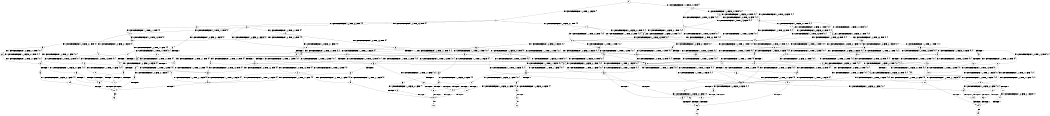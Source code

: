 digraph BCG {
size = "7, 10.5";
center = TRUE;
node [shape = circle];
0 [peripheries = 2];
0 -> 1 [label = "EX !0 !ATOMIC_EXCH_BRANCH (1, +0, TRUE, +1, 3, FALSE) !{}"];
0 -> 2 [label = "EX !1 !ATOMIC_EXCH_BRANCH (1, +0, FALSE, +0, 1, TRUE) !{}"];
1 -> 3 [label = "EX !0 !ATOMIC_EXCH_BRANCH (1, +1, TRUE, +0, 3, TRUE) !{0}"];
1 -> 4 [label = "EX !1 !ATOMIC_EXCH_BRANCH (1, +0, FALSE, +0, 1, TRUE) !{0}"];
1 -> 5 [label = "EX !0 !ATOMIC_EXCH_BRANCH (1, +1, TRUE, +0, 3, TRUE) !{0}"];
2 -> 6 [label = "EX !1 !ATOMIC_EXCH_BRANCH (1, +0, FALSE, +0, 1, TRUE) !{0, 1}"];
2 -> 7 [label = "EX !0 !ATOMIC_EXCH_BRANCH (1, +0, TRUE, +1, 3, FALSE) !{0, 1}"];
2 -> 8 [label = "EX !0 !ATOMIC_EXCH_BRANCH (1, +0, TRUE, +1, 3, FALSE) !{0, 1}"];
3 -> 9 [label = "EX !0 !ATOMIC_EXCH_BRANCH (1, +1, TRUE, +1, 1, TRUE) !{0}"];
3 -> 10 [label = "EX !1 !ATOMIC_EXCH_BRANCH (1, +0, FALSE, +0, 1, FALSE) !{0}"];
3 -> 11 [label = "EX !0 !ATOMIC_EXCH_BRANCH (1, +1, TRUE, +1, 1, TRUE) !{0}"];
4 -> 12 [label = "EX !0 !ATOMIC_EXCH_BRANCH (1, +1, TRUE, +0, 3, TRUE) !{0, 1}"];
4 -> 13 [label = "EX !1 !ATOMIC_EXCH_BRANCH (1, +0, FALSE, +0, 1, TRUE) !{0, 1}"];
4 -> 14 [label = "EX !0 !ATOMIC_EXCH_BRANCH (1, +1, TRUE, +0, 3, TRUE) !{0, 1}"];
5 -> 15 [label = "EX !1 !ATOMIC_EXCH_BRANCH (1, +0, FALSE, +0, 1, FALSE) !{0}"];
5 -> 11 [label = "EX !0 !ATOMIC_EXCH_BRANCH (1, +1, TRUE, +1, 1, TRUE) !{0}"];
6 -> 6 [label = "EX !1 !ATOMIC_EXCH_BRANCH (1, +0, FALSE, +0, 1, TRUE) !{0, 1}"];
6 -> 7 [label = "EX !0 !ATOMIC_EXCH_BRANCH (1, +0, TRUE, +1, 3, FALSE) !{0, 1}"];
6 -> 8 [label = "EX !0 !ATOMIC_EXCH_BRANCH (1, +0, TRUE, +1, 3, FALSE) !{0, 1}"];
7 -> 12 [label = "EX !0 !ATOMIC_EXCH_BRANCH (1, +1, TRUE, +0, 3, TRUE) !{0, 1}"];
7 -> 13 [label = "EX !1 !ATOMIC_EXCH_BRANCH (1, +0, FALSE, +0, 1, TRUE) !{0, 1}"];
7 -> 14 [label = "EX !0 !ATOMIC_EXCH_BRANCH (1, +1, TRUE, +0, 3, TRUE) !{0, 1}"];
8 -> 16 [label = "EX !1 !ATOMIC_EXCH_BRANCH (1, +0, FALSE, +0, 1, TRUE) !{0, 1}"];
8 -> 14 [label = "EX !0 !ATOMIC_EXCH_BRANCH (1, +1, TRUE, +0, 3, TRUE) !{0, 1}"];
8 -> 17 [label = "EX !1 !ATOMIC_EXCH_BRANCH (1, +0, FALSE, +0, 1, TRUE) !{0, 1}"];
9 -> 18 [label = "EX !0 !ATOMIC_EXCH_BRANCH (1, +0, TRUE, +1, 3, TRUE) !{0}"];
9 -> 19 [label = "EX !1 !ATOMIC_EXCH_BRANCH (1, +0, FALSE, +0, 1, FALSE) !{0}"];
9 -> 20 [label = "EX !0 !ATOMIC_EXCH_BRANCH (1, +0, TRUE, +1, 3, TRUE) !{0}"];
10 -> 21 [label = "EX !0 !ATOMIC_EXCH_BRANCH (1, +1, TRUE, +1, 1, TRUE) !{0, 1}"];
10 -> 22 [label = "TERMINATE !1"];
10 -> 23 [label = "EX !0 !ATOMIC_EXCH_BRANCH (1, +1, TRUE, +1, 1, TRUE) !{0, 1}"];
11 -> 24 [label = "EX !1 !ATOMIC_EXCH_BRANCH (1, +0, FALSE, +0, 1, FALSE) !{0}"];
11 -> 20 [label = "EX !0 !ATOMIC_EXCH_BRANCH (1, +0, TRUE, +1, 3, TRUE) !{0}"];
12 -> 25 [label = "EX !0 !ATOMIC_EXCH_BRANCH (1, +1, TRUE, +1, 1, TRUE) !{0, 1}"];
12 -> 26 [label = "EX !1 !ATOMIC_EXCH_BRANCH (1, +0, FALSE, +0, 1, FALSE) !{0, 1}"];
12 -> 27 [label = "EX !0 !ATOMIC_EXCH_BRANCH (1, +1, TRUE, +1, 1, TRUE) !{0, 1}"];
13 -> 12 [label = "EX !0 !ATOMIC_EXCH_BRANCH (1, +1, TRUE, +0, 3, TRUE) !{0, 1}"];
13 -> 13 [label = "EX !1 !ATOMIC_EXCH_BRANCH (1, +0, FALSE, +0, 1, TRUE) !{0, 1}"];
13 -> 14 [label = "EX !0 !ATOMIC_EXCH_BRANCH (1, +1, TRUE, +0, 3, TRUE) !{0, 1}"];
14 -> 28 [label = "EX !1 !ATOMIC_EXCH_BRANCH (1, +0, FALSE, +0, 1, FALSE) !{0, 1}"];
14 -> 27 [label = "EX !0 !ATOMIC_EXCH_BRANCH (1, +1, TRUE, +1, 1, TRUE) !{0, 1}"];
14 -> 29 [label = "EX !1 !ATOMIC_EXCH_BRANCH (1, +0, FALSE, +0, 1, FALSE) !{0, 1}"];
15 -> 30 [label = "EX !0 !ATOMIC_EXCH_BRANCH (1, +1, TRUE, +1, 1, TRUE) !{0, 1}"];
15 -> 31 [label = "TERMINATE !1"];
16 -> 32 [label = "EX !0 !ATOMIC_EXCH_BRANCH (1, +1, TRUE, +0, 3, TRUE) !{0, 1}"];
16 -> 16 [label = "EX !1 !ATOMIC_EXCH_BRANCH (1, +0, FALSE, +0, 1, TRUE) !{0, 1}"];
16 -> 14 [label = "EX !0 !ATOMIC_EXCH_BRANCH (1, +1, TRUE, +0, 3, TRUE) !{0, 1}"];
17 -> 16 [label = "EX !1 !ATOMIC_EXCH_BRANCH (1, +0, FALSE, +0, 1, TRUE) !{0, 1}"];
17 -> 14 [label = "EX !0 !ATOMIC_EXCH_BRANCH (1, +1, TRUE, +0, 3, TRUE) !{0, 1}"];
17 -> 17 [label = "EX !1 !ATOMIC_EXCH_BRANCH (1, +0, FALSE, +0, 1, TRUE) !{0, 1}"];
18 -> 33 [label = "EX !0 !ATOMIC_EXCH_BRANCH (1, +1, TRUE, +1, 1, FALSE) !{0}"];
18 -> 34 [label = "EX !1 !ATOMIC_EXCH_BRANCH (1, +0, FALSE, +0, 1, TRUE) !{0}"];
18 -> 35 [label = "EX !0 !ATOMIC_EXCH_BRANCH (1, +1, TRUE, +1, 1, FALSE) !{0}"];
19 -> 36 [label = "EX !0 !ATOMIC_EXCH_BRANCH (1, +0, TRUE, +1, 3, TRUE) !{0, 1}"];
19 -> 37 [label = "TERMINATE !1"];
19 -> 38 [label = "EX !0 !ATOMIC_EXCH_BRANCH (1, +0, TRUE, +1, 3, TRUE) !{0, 1}"];
20 -> 39 [label = "EX !1 !ATOMIC_EXCH_BRANCH (1, +0, FALSE, +0, 1, TRUE) !{0}"];
20 -> 35 [label = "EX !0 !ATOMIC_EXCH_BRANCH (1, +1, TRUE, +1, 1, FALSE) !{0}"];
21 -> 36 [label = "EX !0 !ATOMIC_EXCH_BRANCH (1, +0, TRUE, +1, 3, TRUE) !{0, 1}"];
21 -> 37 [label = "TERMINATE !1"];
21 -> 38 [label = "EX !0 !ATOMIC_EXCH_BRANCH (1, +0, TRUE, +1, 3, TRUE) !{0, 1}"];
22 -> 40 [label = "EX !0 !ATOMIC_EXCH_BRANCH (1, +1, TRUE, +1, 1, TRUE) !{0}"];
22 -> 41 [label = "EX !0 !ATOMIC_EXCH_BRANCH (1, +1, TRUE, +1, 1, TRUE) !{0}"];
23 -> 38 [label = "EX !0 !ATOMIC_EXCH_BRANCH (1, +0, TRUE, +1, 3, TRUE) !{0, 1}"];
23 -> 42 [label = "TERMINATE !1"];
24 -> 43 [label = "EX !0 !ATOMIC_EXCH_BRANCH (1, +0, TRUE, +1, 3, TRUE) !{0, 1}"];
24 -> 44 [label = "TERMINATE !1"];
25 -> 45 [label = "EX !0 !ATOMIC_EXCH_BRANCH (1, +0, TRUE, +1, 3, TRUE) !{0, 1}"];
25 -> 46 [label = "EX !1 !ATOMIC_EXCH_BRANCH (1, +0, FALSE, +0, 1, FALSE) !{0, 1}"];
25 -> 47 [label = "EX !0 !ATOMIC_EXCH_BRANCH (1, +0, TRUE, +1, 3, TRUE) !{0, 1}"];
26 -> 21 [label = "EX !0 !ATOMIC_EXCH_BRANCH (1, +1, TRUE, +1, 1, TRUE) !{0, 1}"];
26 -> 22 [label = "TERMINATE !1"];
26 -> 23 [label = "EX !0 !ATOMIC_EXCH_BRANCH (1, +1, TRUE, +1, 1, TRUE) !{0, 1}"];
27 -> 48 [label = "EX !1 !ATOMIC_EXCH_BRANCH (1, +0, FALSE, +0, 1, FALSE) !{0, 1}"];
27 -> 47 [label = "EX !0 !ATOMIC_EXCH_BRANCH (1, +0, TRUE, +1, 3, TRUE) !{0, 1}"];
27 -> 49 [label = "EX !1 !ATOMIC_EXCH_BRANCH (1, +0, FALSE, +0, 1, FALSE) !{0, 1}"];
28 -> 50 [label = "EX !0 !ATOMIC_EXCH_BRANCH (1, +1, TRUE, +1, 1, TRUE) !{0, 1}"];
28 -> 51 [label = "TERMINATE !1"];
28 -> 23 [label = "EX !0 !ATOMIC_EXCH_BRANCH (1, +1, TRUE, +1, 1, TRUE) !{0, 1}"];
29 -> 23 [label = "EX !0 !ATOMIC_EXCH_BRANCH (1, +1, TRUE, +1, 1, TRUE) !{0, 1}"];
29 -> 52 [label = "TERMINATE !1"];
30 -> 43 [label = "EX !0 !ATOMIC_EXCH_BRANCH (1, +0, TRUE, +1, 3, TRUE) !{0, 1}"];
30 -> 44 [label = "TERMINATE !1"];
31 -> 41 [label = "EX !0 !ATOMIC_EXCH_BRANCH (1, +1, TRUE, +1, 1, TRUE) !{0}"];
32 -> 53 [label = "EX !0 !ATOMIC_EXCH_BRANCH (1, +1, TRUE, +1, 1, TRUE) !{0, 1}"];
32 -> 28 [label = "EX !1 !ATOMIC_EXCH_BRANCH (1, +0, FALSE, +0, 1, FALSE) !{0, 1}"];
32 -> 27 [label = "EX !0 !ATOMIC_EXCH_BRANCH (1, +1, TRUE, +1, 1, TRUE) !{0, 1}"];
33 -> 54 [label = "EX !1 !ATOMIC_EXCH_BRANCH (1, +0, FALSE, +0, 1, FALSE) !{0}"];
33 -> 55 [label = "TERMINATE !0"];
34 -> 56 [label = "EX !0 !ATOMIC_EXCH_BRANCH (1, +1, TRUE, +1, 1, FALSE) !{0, 1}"];
34 -> 57 [label = "EX !1 !ATOMIC_EXCH_BRANCH (1, +0, FALSE, +0, 1, TRUE) !{0, 1}"];
34 -> 58 [label = "EX !0 !ATOMIC_EXCH_BRANCH (1, +1, TRUE, +1, 1, FALSE) !{0, 1}"];
35 -> 59 [label = "EX !1 !ATOMIC_EXCH_BRANCH (1, +0, FALSE, +0, 1, FALSE) !{0}"];
35 -> 60 [label = "TERMINATE !0"];
36 -> 61 [label = "EX !0 !ATOMIC_EXCH_BRANCH (1, +1, TRUE, +1, 1, FALSE) !{0, 1}"];
36 -> 62 [label = "TERMINATE !1"];
36 -> 63 [label = "EX !0 !ATOMIC_EXCH_BRANCH (1, +1, TRUE, +1, 1, FALSE) !{0, 1}"];
37 -> 64 [label = "EX !0 !ATOMIC_EXCH_BRANCH (1, +0, TRUE, +1, 3, TRUE) !{0}"];
37 -> 65 [label = "EX !0 !ATOMIC_EXCH_BRANCH (1, +0, TRUE, +1, 3, TRUE) !{0}"];
38 -> 63 [label = "EX !0 !ATOMIC_EXCH_BRANCH (1, +1, TRUE, +1, 1, FALSE) !{0, 1}"];
38 -> 66 [label = "TERMINATE !1"];
39 -> 67 [label = "EX !0 !ATOMIC_EXCH_BRANCH (1, +1, TRUE, +1, 1, FALSE) !{0, 1}"];
39 -> 68 [label = "EX !1 !ATOMIC_EXCH_BRANCH (1, +0, FALSE, +0, 1, TRUE) !{0, 1}"];
40 -> 64 [label = "EX !0 !ATOMIC_EXCH_BRANCH (1, +0, TRUE, +1, 3, TRUE) !{0}"];
40 -> 65 [label = "EX !0 !ATOMIC_EXCH_BRANCH (1, +0, TRUE, +1, 3, TRUE) !{0}"];
41 -> 65 [label = "EX !0 !ATOMIC_EXCH_BRANCH (1, +0, TRUE, +1, 3, TRUE) !{0}"];
42 -> 69 [label = "EX !0 !ATOMIC_EXCH_BRANCH (1, +0, TRUE, +1, 3, TRUE) !{0}"];
43 -> 70 [label = "EX !0 !ATOMIC_EXCH_BRANCH (1, +1, TRUE, +1, 1, FALSE) !{0, 1}"];
43 -> 71 [label = "TERMINATE !1"];
44 -> 65 [label = "EX !0 !ATOMIC_EXCH_BRANCH (1, +0, TRUE, +1, 3, TRUE) !{0}"];
45 -> 56 [label = "EX !0 !ATOMIC_EXCH_BRANCH (1, +1, TRUE, +1, 1, FALSE) !{0, 1}"];
45 -> 57 [label = "EX !1 !ATOMIC_EXCH_BRANCH (1, +0, FALSE, +0, 1, TRUE) !{0, 1}"];
45 -> 58 [label = "EX !0 !ATOMIC_EXCH_BRANCH (1, +1, TRUE, +1, 1, FALSE) !{0, 1}"];
46 -> 36 [label = "EX !0 !ATOMIC_EXCH_BRANCH (1, +0, TRUE, +1, 3, TRUE) !{0, 1}"];
46 -> 37 [label = "TERMINATE !1"];
46 -> 38 [label = "EX !0 !ATOMIC_EXCH_BRANCH (1, +0, TRUE, +1, 3, TRUE) !{0, 1}"];
47 -> 72 [label = "EX !1 !ATOMIC_EXCH_BRANCH (1, +0, FALSE, +0, 1, TRUE) !{0, 1}"];
47 -> 58 [label = "EX !0 !ATOMIC_EXCH_BRANCH (1, +1, TRUE, +1, 1, FALSE) !{0, 1}"];
47 -> 73 [label = "EX !1 !ATOMIC_EXCH_BRANCH (1, +0, FALSE, +0, 1, TRUE) !{0, 1}"];
48 -> 74 [label = "EX !0 !ATOMIC_EXCH_BRANCH (1, +0, TRUE, +1, 3, TRUE) !{0, 1}"];
48 -> 75 [label = "TERMINATE !1"];
48 -> 38 [label = "EX !0 !ATOMIC_EXCH_BRANCH (1, +0, TRUE, +1, 3, TRUE) !{0, 1}"];
49 -> 38 [label = "EX !0 !ATOMIC_EXCH_BRANCH (1, +0, TRUE, +1, 3, TRUE) !{0, 1}"];
49 -> 42 [label = "TERMINATE !1"];
50 -> 74 [label = "EX !0 !ATOMIC_EXCH_BRANCH (1, +0, TRUE, +1, 3, TRUE) !{0, 1}"];
50 -> 75 [label = "TERMINATE !1"];
50 -> 38 [label = "EX !0 !ATOMIC_EXCH_BRANCH (1, +0, TRUE, +1, 3, TRUE) !{0, 1}"];
51 -> 76 [label = "EX !0 !ATOMIC_EXCH_BRANCH (1, +1, TRUE, +1, 1, TRUE) !{0}"];
52 -> 77 [label = "EX !0 !ATOMIC_EXCH_BRANCH (1, +1, TRUE, +1, 1, TRUE) !{0}"];
53 -> 78 [label = "EX !0 !ATOMIC_EXCH_BRANCH (1, +0, TRUE, +1, 3, TRUE) !{0, 1}"];
53 -> 48 [label = "EX !1 !ATOMIC_EXCH_BRANCH (1, +0, FALSE, +0, 1, FALSE) !{0, 1}"];
53 -> 47 [label = "EX !0 !ATOMIC_EXCH_BRANCH (1, +0, TRUE, +1, 3, TRUE) !{0, 1}"];
54 -> 79 [label = "TERMINATE !0"];
54 -> 80 [label = "TERMINATE !1"];
55 -> 81 [label = "EX !1 !ATOMIC_EXCH_BRANCH (1, +0, FALSE, +0, 1, FALSE) !{}"];
56 -> 82 [label = "EX !1 !ATOMIC_EXCH_BRANCH (1, +0, FALSE, +0, 1, FALSE) !{0, 1}"];
56 -> 83 [label = "TERMINATE !0"];
57 -> 56 [label = "EX !0 !ATOMIC_EXCH_BRANCH (1, +1, TRUE, +1, 1, FALSE) !{0, 1}"];
57 -> 57 [label = "EX !1 !ATOMIC_EXCH_BRANCH (1, +0, FALSE, +0, 1, TRUE) !{0, 1}"];
57 -> 58 [label = "EX !0 !ATOMIC_EXCH_BRANCH (1, +1, TRUE, +1, 1, FALSE) !{0, 1}"];
58 -> 84 [label = "EX !1 !ATOMIC_EXCH_BRANCH (1, +0, FALSE, +0, 1, FALSE) !{0, 1}"];
58 -> 85 [label = "EX !1 !ATOMIC_EXCH_BRANCH (1, +0, FALSE, +0, 1, FALSE) !{0, 1}"];
58 -> 86 [label = "TERMINATE !0"];
59 -> 87 [label = "TERMINATE !0"];
59 -> 88 [label = "TERMINATE !1"];
60 -> 89 [label = "EX !1 !ATOMIC_EXCH_BRANCH (1, +0, FALSE, +0, 1, FALSE) !{}"];
61 -> 79 [label = "TERMINATE !0"];
61 -> 80 [label = "TERMINATE !1"];
62 -> 90 [label = "EX !0 !ATOMIC_EXCH_BRANCH (1, +1, TRUE, +1, 1, FALSE) !{0}"];
62 -> 91 [label = "EX !0 !ATOMIC_EXCH_BRANCH (1, +1, TRUE, +1, 1, FALSE) !{0}"];
63 -> 92 [label = "TERMINATE !0"];
63 -> 93 [label = "TERMINATE !1"];
64 -> 90 [label = "EX !0 !ATOMIC_EXCH_BRANCH (1, +1, TRUE, +1, 1, FALSE) !{0}"];
64 -> 91 [label = "EX !0 !ATOMIC_EXCH_BRANCH (1, +1, TRUE, +1, 1, FALSE) !{0}"];
65 -> 91 [label = "EX !0 !ATOMIC_EXCH_BRANCH (1, +1, TRUE, +1, 1, FALSE) !{0}"];
66 -> 94 [label = "EX !0 !ATOMIC_EXCH_BRANCH (1, +1, TRUE, +1, 1, FALSE) !{0}"];
67 -> 95 [label = "EX !1 !ATOMIC_EXCH_BRANCH (1, +0, FALSE, +0, 1, FALSE) !{0, 1}"];
67 -> 96 [label = "TERMINATE !0"];
68 -> 67 [label = "EX !0 !ATOMIC_EXCH_BRANCH (1, +1, TRUE, +1, 1, FALSE) !{0, 1}"];
68 -> 68 [label = "EX !1 !ATOMIC_EXCH_BRANCH (1, +0, FALSE, +0, 1, TRUE) !{0, 1}"];
69 -> 94 [label = "EX !0 !ATOMIC_EXCH_BRANCH (1, +1, TRUE, +1, 1, FALSE) !{0}"];
70 -> 87 [label = "TERMINATE !0"];
70 -> 88 [label = "TERMINATE !1"];
71 -> 91 [label = "EX !0 !ATOMIC_EXCH_BRANCH (1, +1, TRUE, +1, 1, FALSE) !{0}"];
72 -> 97 [label = "EX !0 !ATOMIC_EXCH_BRANCH (1, +1, TRUE, +1, 1, FALSE) !{0, 1}"];
72 -> 72 [label = "EX !1 !ATOMIC_EXCH_BRANCH (1, +0, FALSE, +0, 1, TRUE) !{0, 1}"];
72 -> 58 [label = "EX !0 !ATOMIC_EXCH_BRANCH (1, +1, TRUE, +1, 1, FALSE) !{0, 1}"];
73 -> 72 [label = "EX !1 !ATOMIC_EXCH_BRANCH (1, +0, FALSE, +0, 1, TRUE) !{0, 1}"];
73 -> 58 [label = "EX !0 !ATOMIC_EXCH_BRANCH (1, +1, TRUE, +1, 1, FALSE) !{0, 1}"];
73 -> 73 [label = "EX !1 !ATOMIC_EXCH_BRANCH (1, +0, FALSE, +0, 1, TRUE) !{0, 1}"];
74 -> 98 [label = "EX !0 !ATOMIC_EXCH_BRANCH (1, +1, TRUE, +1, 1, FALSE) !{0, 1}"];
74 -> 99 [label = "TERMINATE !1"];
74 -> 63 [label = "EX !0 !ATOMIC_EXCH_BRANCH (1, +1, TRUE, +1, 1, FALSE) !{0, 1}"];
75 -> 100 [label = "EX !0 !ATOMIC_EXCH_BRANCH (1, +0, TRUE, +1, 3, TRUE) !{0}"];
76 -> 100 [label = "EX !0 !ATOMIC_EXCH_BRANCH (1, +0, TRUE, +1, 3, TRUE) !{0}"];
77 -> 69 [label = "EX !0 !ATOMIC_EXCH_BRANCH (1, +0, TRUE, +1, 3, TRUE) !{0}"];
78 -> 97 [label = "EX !0 !ATOMIC_EXCH_BRANCH (1, +1, TRUE, +1, 1, FALSE) !{0, 1}"];
78 -> 72 [label = "EX !1 !ATOMIC_EXCH_BRANCH (1, +0, FALSE, +0, 1, TRUE) !{0, 1}"];
78 -> 58 [label = "EX !0 !ATOMIC_EXCH_BRANCH (1, +1, TRUE, +1, 1, FALSE) !{0, 1}"];
79 -> 101 [label = "TERMINATE !1"];
80 -> 101 [label = "TERMINATE !0"];
81 -> 101 [label = "TERMINATE !1"];
82 -> 79 [label = "TERMINATE !0"];
82 -> 80 [label = "TERMINATE !1"];
83 -> 102 [label = "EX !1 !ATOMIC_EXCH_BRANCH (1, +0, FALSE, +0, 1, FALSE) !{1}"];
83 -> 103 [label = "EX !1 !ATOMIC_EXCH_BRANCH (1, +0, FALSE, +0, 1, FALSE) !{1}"];
84 -> 104 [label = "TERMINATE !0"];
84 -> 105 [label = "TERMINATE !1"];
85 -> 92 [label = "TERMINATE !0"];
85 -> 93 [label = "TERMINATE !1"];
86 -> 106 [label = "EX !1 !ATOMIC_EXCH_BRANCH (1, +0, FALSE, +0, 1, FALSE) !{1}"];
87 -> 107 [label = "TERMINATE !1"];
88 -> 107 [label = "TERMINATE !0"];
89 -> 107 [label = "TERMINATE !1"];
90 -> 101 [label = "TERMINATE !0"];
91 -> 107 [label = "TERMINATE !0"];
92 -> 108 [label = "TERMINATE !1"];
93 -> 108 [label = "TERMINATE !0"];
94 -> 108 [label = "TERMINATE !0"];
95 -> 87 [label = "TERMINATE !0"];
95 -> 88 [label = "TERMINATE !1"];
96 -> 109 [label = "EX !1 !ATOMIC_EXCH_BRANCH (1, +0, FALSE, +0, 1, FALSE) !{1}"];
97 -> 84 [label = "EX !1 !ATOMIC_EXCH_BRANCH (1, +0, FALSE, +0, 1, FALSE) !{0, 1}"];
97 -> 110 [label = "TERMINATE !0"];
98 -> 104 [label = "TERMINATE !0"];
98 -> 105 [label = "TERMINATE !1"];
99 -> 111 [label = "EX !0 !ATOMIC_EXCH_BRANCH (1, +1, TRUE, +1, 1, FALSE) !{0}"];
100 -> 111 [label = "EX !0 !ATOMIC_EXCH_BRANCH (1, +1, TRUE, +1, 1, FALSE) !{0}"];
101 -> 112 [label = "exit"];
102 -> 101 [label = "TERMINATE !1"];
103 -> 113 [label = "TERMINATE !1"];
104 -> 114 [label = "TERMINATE !1"];
105 -> 114 [label = "TERMINATE !0"];
106 -> 108 [label = "TERMINATE !1"];
107 -> 115 [label = "exit"];
108 -> 116 [label = "exit"];
109 -> 107 [label = "TERMINATE !1"];
110 -> 117 [label = "EX !1 !ATOMIC_EXCH_BRANCH (1, +0, FALSE, +0, 1, FALSE) !{1}"];
111 -> 114 [label = "TERMINATE !0"];
113 -> 118 [label = "exit"];
114 -> 119 [label = "exit"];
117 -> 114 [label = "TERMINATE !1"];
}
